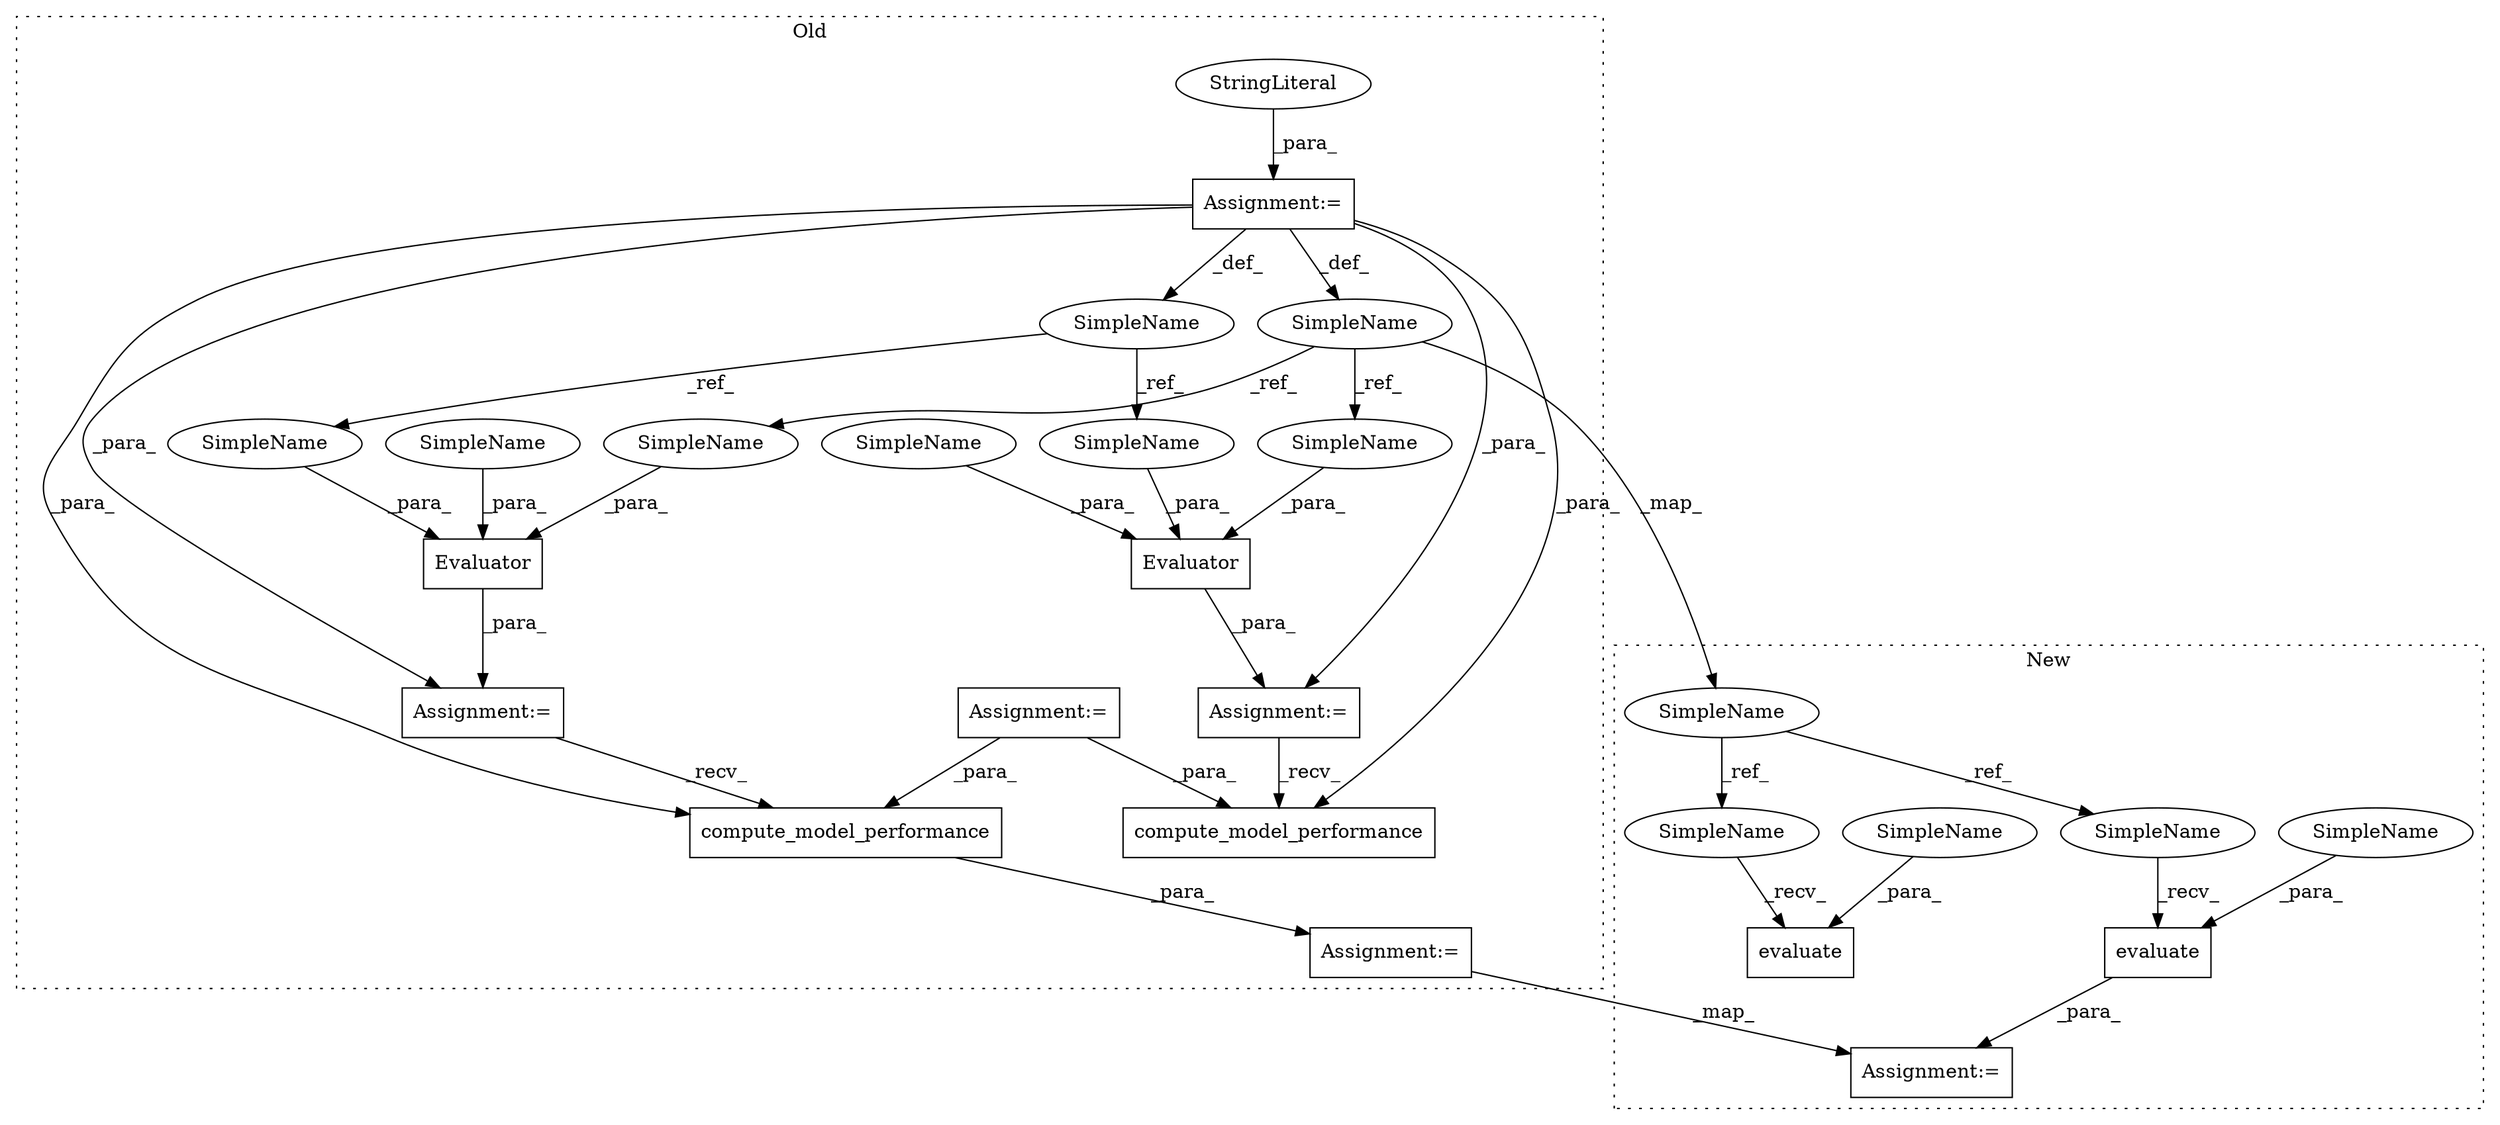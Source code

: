 digraph G {
subgraph cluster0 {
1 [label="compute_model_performance" a="32" s="2192,2250" l="26,1" shape="box"];
3 [label="Evaluator" a="32" s="2104,2156" l="10,1" shape="box"];
4 [label="Assignment:=" a="7" s="2103" l="1" shape="box"];
6 [label="Assignment:=" a="7" s="2175" l="1" shape="box"];
7 [label="Evaluator" a="32" s="1883,1935" l="10,1" shape="box"];
8 [label="compute_model_performance" a="32" s="1971,2029" l="26,1" shape="box"];
9 [label="SimpleName" a="42" s="1764" l="5" shape="ellipse"];
11 [label="SimpleName" a="42" s="1148" l="9" shape="ellipse"];
12 [label="Assignment:=" a="7" s="918" l="7" shape="box"];
14 [label="Assignment:=" a="7" s="1882" l="1" shape="box"];
15 [label="Assignment:=" a="7" s="1157" l="1" shape="box"];
16 [label="StringLiteral" a="45" s="1158" l="6" shape="ellipse"];
19 [label="SimpleName" a="42" s="1913" l="12" shape="ellipse"];
20 [label="SimpleName" a="42" s="2134" l="12" shape="ellipse"];
23 [label="SimpleName" a="42" s="2114" l="5" shape="ellipse"];
24 [label="SimpleName" a="42" s="1893" l="5" shape="ellipse"];
25 [label="SimpleName" a="42" s="2147" l="9" shape="ellipse"];
26 [label="SimpleName" a="42" s="1926" l="9" shape="ellipse"];
label = "Old";
style="dotted";
}
subgraph cluster1 {
2 [label="evaluate" a="32" s="1164,1217" l="9,1" shape="box"];
5 [label="Assignment:=" a="7" s="1157" l="1" shape="box"];
10 [label="SimpleName" a="42" s="975" l="5" shape="ellipse"];
13 [label="evaluate" a="32" s="1085,1138" l="9,1" shape="box"];
17 [label="SimpleName" a="42" s="1158" l="5" shape="ellipse"];
18 [label="SimpleName" a="42" s="1079" l="5" shape="ellipse"];
21 [label="SimpleName" a="42" s="1205" l="12" shape="ellipse"];
22 [label="SimpleName" a="42" s="1126" l="12" shape="ellipse"];
label = "New";
style="dotted";
}
1 -> 6 [label="_para_"];
2 -> 5 [label="_para_"];
3 -> 4 [label="_para_"];
4 -> 1 [label="_recv_"];
6 -> 5 [label="_map_"];
7 -> 14 [label="_para_"];
9 -> 10 [label="_map_"];
9 -> 24 [label="_ref_"];
9 -> 23 [label="_ref_"];
10 -> 18 [label="_ref_"];
10 -> 17 [label="_ref_"];
11 -> 25 [label="_ref_"];
11 -> 26 [label="_ref_"];
12 -> 1 [label="_para_"];
12 -> 8 [label="_para_"];
14 -> 8 [label="_recv_"];
15 -> 14 [label="_para_"];
15 -> 4 [label="_para_"];
15 -> 1 [label="_para_"];
15 -> 9 [label="_def_"];
15 -> 11 [label="_def_"];
15 -> 8 [label="_para_"];
16 -> 15 [label="_para_"];
17 -> 2 [label="_recv_"];
18 -> 13 [label="_recv_"];
19 -> 7 [label="_para_"];
20 -> 3 [label="_para_"];
21 -> 2 [label="_para_"];
22 -> 13 [label="_para_"];
23 -> 3 [label="_para_"];
24 -> 7 [label="_para_"];
25 -> 3 [label="_para_"];
26 -> 7 [label="_para_"];
}